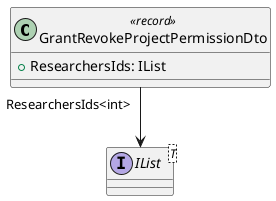 @startuml
class GrantRevokeProjectPermissionDto <<record>> {
    + ResearchersIds: IList
}
interface "IList"<T> {
}
GrantRevokeProjectPermissionDto "ResearchersIds<int>" --> "IList"
@enduml
